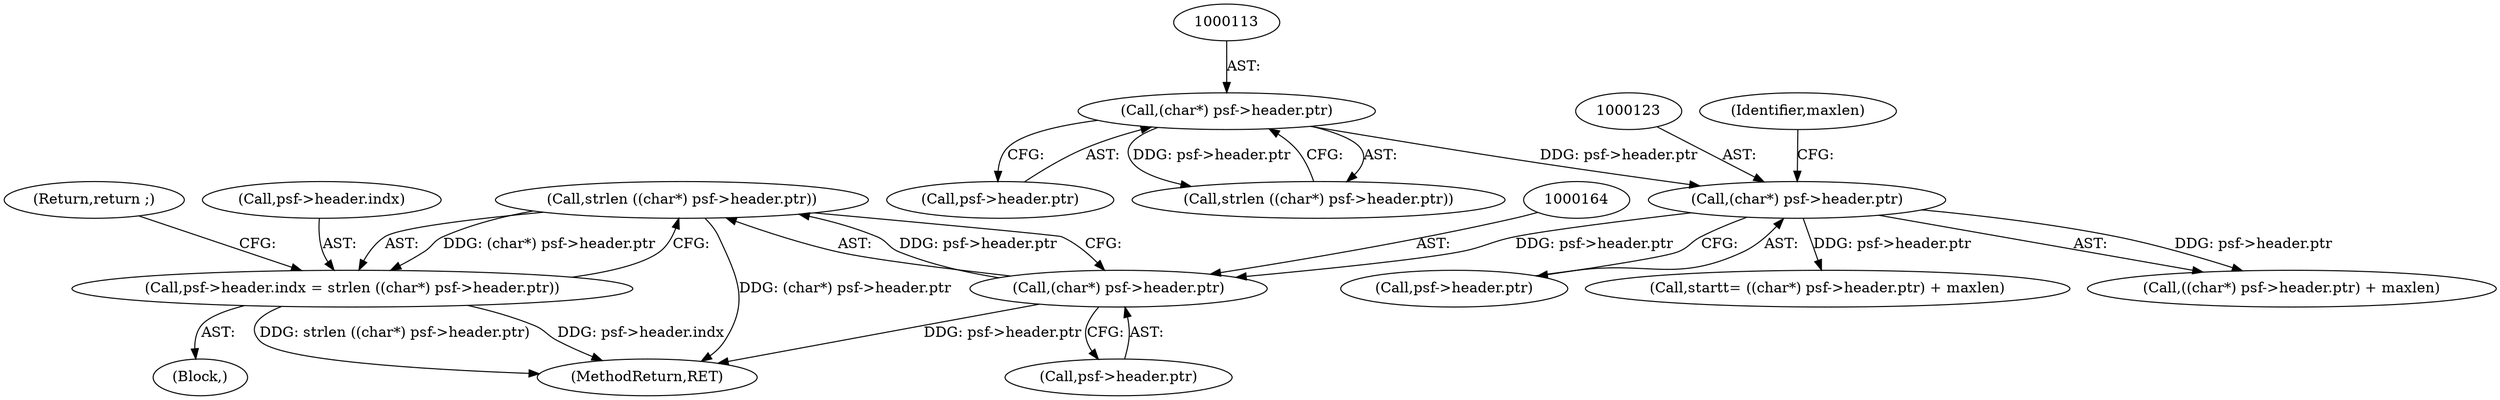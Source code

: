 digraph "0_libsndfile_708e996c87c5fae77b104ccfeb8f6db784c32074_15@API" {
"1000162" [label="(Call,strlen ((char*) psf->header.ptr))"];
"1000163" [label="(Call,(char*) psf->header.ptr)"];
"1000122" [label="(Call,(char*) psf->header.ptr)"];
"1000112" [label="(Call,(char*) psf->header.ptr)"];
"1000156" [label="(Call,psf->header.indx = strlen ((char*) psf->header.ptr))"];
"1000162" [label="(Call,strlen ((char*) psf->header.ptr))"];
"1000105" [label="(Block,)"];
"1000129" [label="(Identifier,maxlen)"];
"1000112" [label="(Call,(char*) psf->header.ptr)"];
"1000111" [label="(Call,strlen ((char*) psf->header.ptr))"];
"1000119" [label="(Call,start\t= ((char*) psf->header.ptr) + maxlen)"];
"1000170" [label="(Return,return ;)"];
"1000156" [label="(Call,psf->header.indx = strlen ((char*) psf->header.ptr))"];
"1000121" [label="(Call,((char*) psf->header.ptr) + maxlen)"];
"1000124" [label="(Call,psf->header.ptr)"];
"1000165" [label="(Call,psf->header.ptr)"];
"1000163" [label="(Call,(char*) psf->header.ptr)"];
"1000114" [label="(Call,psf->header.ptr)"];
"1000157" [label="(Call,psf->header.indx)"];
"1000171" [label="(MethodReturn,RET)"];
"1000122" [label="(Call,(char*) psf->header.ptr)"];
"1000162" -> "1000156"  [label="AST: "];
"1000162" -> "1000163"  [label="CFG: "];
"1000163" -> "1000162"  [label="AST: "];
"1000156" -> "1000162"  [label="CFG: "];
"1000162" -> "1000171"  [label="DDG: (char*) psf->header.ptr"];
"1000162" -> "1000156"  [label="DDG: (char*) psf->header.ptr"];
"1000163" -> "1000162"  [label="DDG: psf->header.ptr"];
"1000163" -> "1000165"  [label="CFG: "];
"1000164" -> "1000163"  [label="AST: "];
"1000165" -> "1000163"  [label="AST: "];
"1000163" -> "1000171"  [label="DDG: psf->header.ptr"];
"1000122" -> "1000163"  [label="DDG: psf->header.ptr"];
"1000122" -> "1000121"  [label="AST: "];
"1000122" -> "1000124"  [label="CFG: "];
"1000123" -> "1000122"  [label="AST: "];
"1000124" -> "1000122"  [label="AST: "];
"1000129" -> "1000122"  [label="CFG: "];
"1000122" -> "1000119"  [label="DDG: psf->header.ptr"];
"1000122" -> "1000121"  [label="DDG: psf->header.ptr"];
"1000112" -> "1000122"  [label="DDG: psf->header.ptr"];
"1000112" -> "1000111"  [label="AST: "];
"1000112" -> "1000114"  [label="CFG: "];
"1000113" -> "1000112"  [label="AST: "];
"1000114" -> "1000112"  [label="AST: "];
"1000111" -> "1000112"  [label="CFG: "];
"1000112" -> "1000111"  [label="DDG: psf->header.ptr"];
"1000156" -> "1000105"  [label="AST: "];
"1000157" -> "1000156"  [label="AST: "];
"1000170" -> "1000156"  [label="CFG: "];
"1000156" -> "1000171"  [label="DDG: psf->header.indx"];
"1000156" -> "1000171"  [label="DDG: strlen ((char*) psf->header.ptr)"];
}
